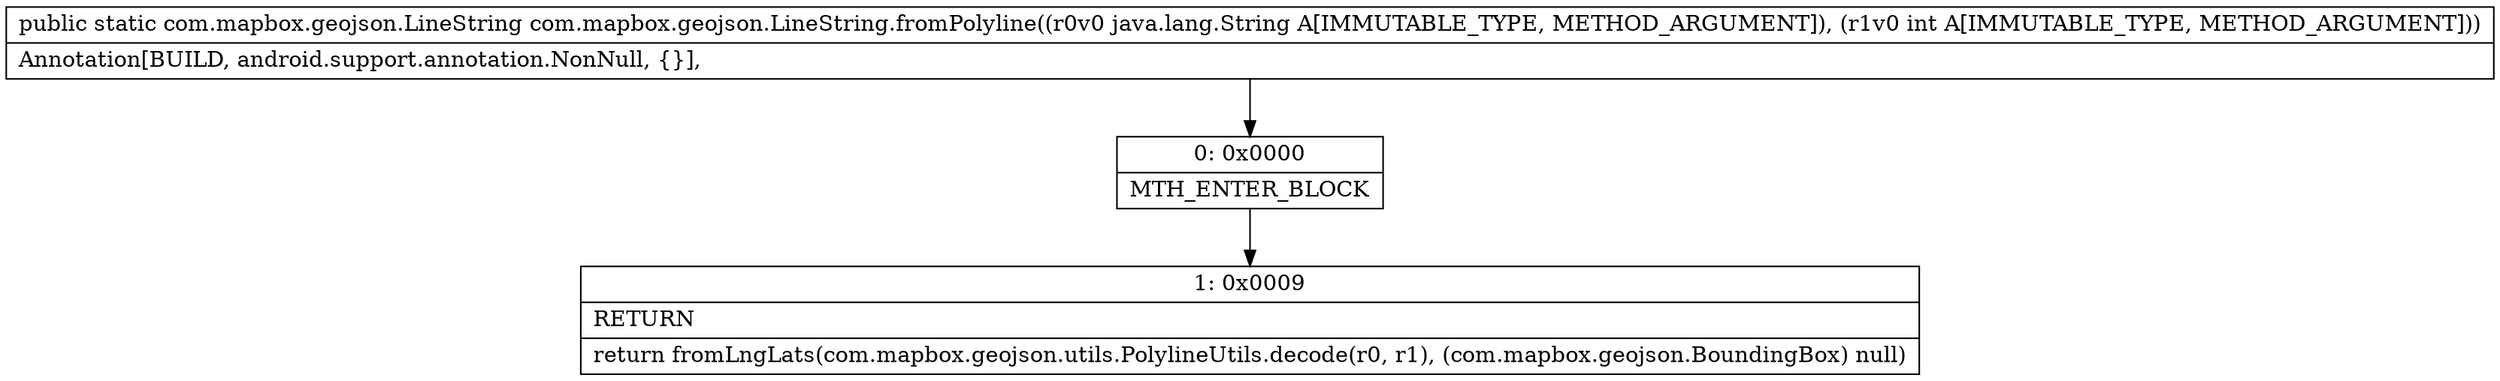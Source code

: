 digraph "CFG forcom.mapbox.geojson.LineString.fromPolyline(Ljava\/lang\/String;I)Lcom\/mapbox\/geojson\/LineString;" {
Node_0 [shape=record,label="{0\:\ 0x0000|MTH_ENTER_BLOCK\l}"];
Node_1 [shape=record,label="{1\:\ 0x0009|RETURN\l|return fromLngLats(com.mapbox.geojson.utils.PolylineUtils.decode(r0, r1), (com.mapbox.geojson.BoundingBox) null)\l}"];
MethodNode[shape=record,label="{public static com.mapbox.geojson.LineString com.mapbox.geojson.LineString.fromPolyline((r0v0 java.lang.String A[IMMUTABLE_TYPE, METHOD_ARGUMENT]), (r1v0 int A[IMMUTABLE_TYPE, METHOD_ARGUMENT]))  | Annotation[BUILD, android.support.annotation.NonNull, \{\}], \l}"];
MethodNode -> Node_0;
Node_0 -> Node_1;
}

